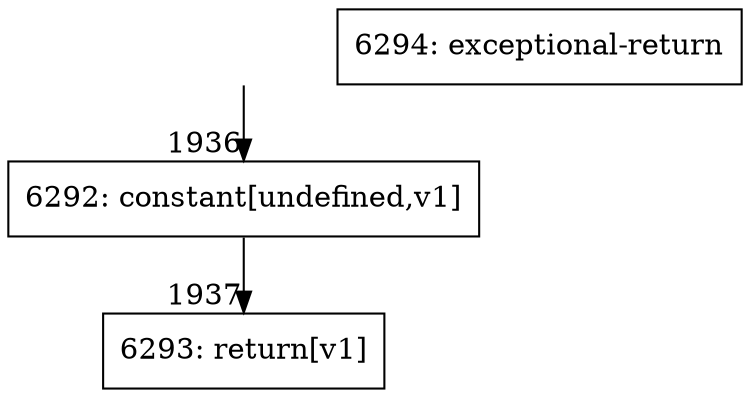 digraph {
rankdir="TD"
BB_entry163[shape=none,label=""];
BB_entry163 -> BB1936 [tailport=s, headport=n, headlabel="    1936"]
BB1936 [shape=record label="{6292: constant[undefined,v1]}" ] 
BB1936 -> BB1937 [tailport=s, headport=n, headlabel="      1937"]
BB1937 [shape=record label="{6293: return[v1]}" ] 
BB1938 [shape=record label="{6294: exceptional-return}" ] 
//#$~ 1743
}
